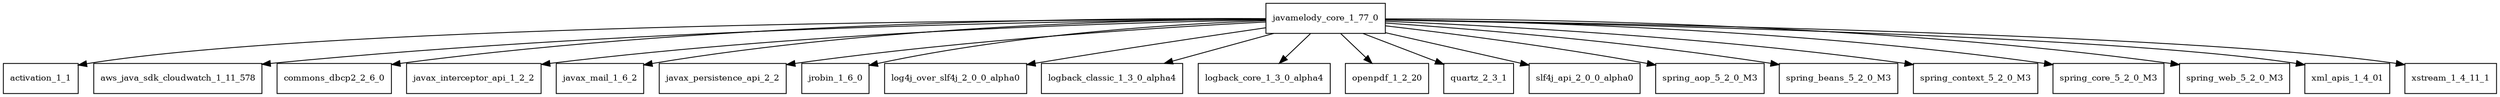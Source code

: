 digraph javamelody_core_1_77_0_dependencies {
  node [shape = box, fontsize=10.0];
  javamelody_core_1_77_0 -> activation_1_1;
  javamelody_core_1_77_0 -> aws_java_sdk_cloudwatch_1_11_578;
  javamelody_core_1_77_0 -> commons_dbcp2_2_6_0;
  javamelody_core_1_77_0 -> javax_interceptor_api_1_2_2;
  javamelody_core_1_77_0 -> javax_mail_1_6_2;
  javamelody_core_1_77_0 -> javax_persistence_api_2_2;
  javamelody_core_1_77_0 -> jrobin_1_6_0;
  javamelody_core_1_77_0 -> log4j_over_slf4j_2_0_0_alpha0;
  javamelody_core_1_77_0 -> logback_classic_1_3_0_alpha4;
  javamelody_core_1_77_0 -> logback_core_1_3_0_alpha4;
  javamelody_core_1_77_0 -> openpdf_1_2_20;
  javamelody_core_1_77_0 -> quartz_2_3_1;
  javamelody_core_1_77_0 -> slf4j_api_2_0_0_alpha0;
  javamelody_core_1_77_0 -> spring_aop_5_2_0_M3;
  javamelody_core_1_77_0 -> spring_beans_5_2_0_M3;
  javamelody_core_1_77_0 -> spring_context_5_2_0_M3;
  javamelody_core_1_77_0 -> spring_core_5_2_0_M3;
  javamelody_core_1_77_0 -> spring_web_5_2_0_M3;
  javamelody_core_1_77_0 -> xml_apis_1_4_01;
  javamelody_core_1_77_0 -> xstream_1_4_11_1;
}
